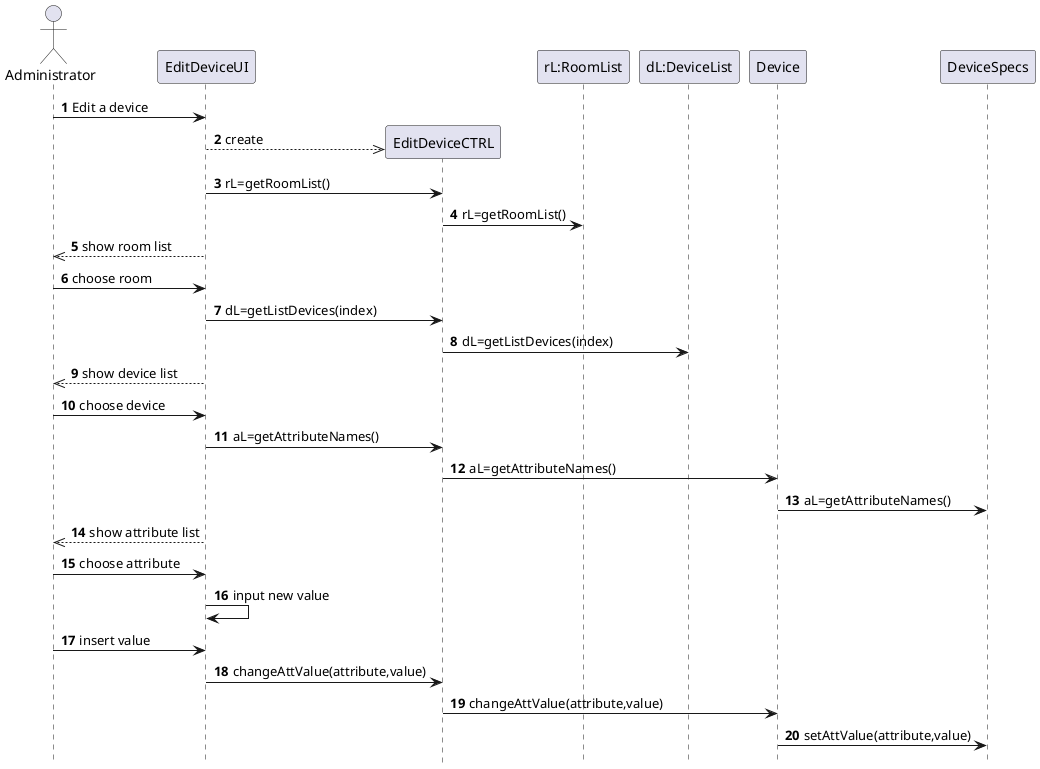 @startuml
autonumber
hidefootbox

actor Administrator


Administrator -> EditDeviceUI: Edit a device

create EditDeviceCTRL
control EditDeviceCTRL
EditDeviceUI -->> EditDeviceCTRL: create
EditDeviceUI -> EditDeviceCTRL: rL=getRoomList()
EditDeviceCTRL -> "rL:RoomList": rL=getRoomList()

Administrator <<-- EditDeviceUI: show room list
Administrator -> EditDeviceUI: choose room

EditDeviceUI -> EditDeviceCTRL: dL=getListDevices(index)
EditDeviceCTRL -> "dL:DeviceList": dL=getListDevices(index)

Administrator <<-- EditDeviceUI: show device list
Administrator -> EditDeviceUI: choose device

EditDeviceUI -> EditDeviceCTRL: aL=getAttributeNames()
EditDeviceCTRL -> Device: aL=getAttributeNames()

Device -> DeviceSpecs: aL=getAttributeNames()

Administrator <<-- EditDeviceUI: show attribute list
Administrator -> EditDeviceUI: choose attribute

EditDeviceUI ->EditDeviceUI: input new value

Administrator -> EditDeviceUI: insert value

EditDeviceUI -> EditDeviceCTRL: changeAttValue(attribute,value)
EditDeviceCTRL -> Device: changeAttValue(attribute,value)

Device -> DeviceSpecs: setAttValue(attribute,value)

@enduml